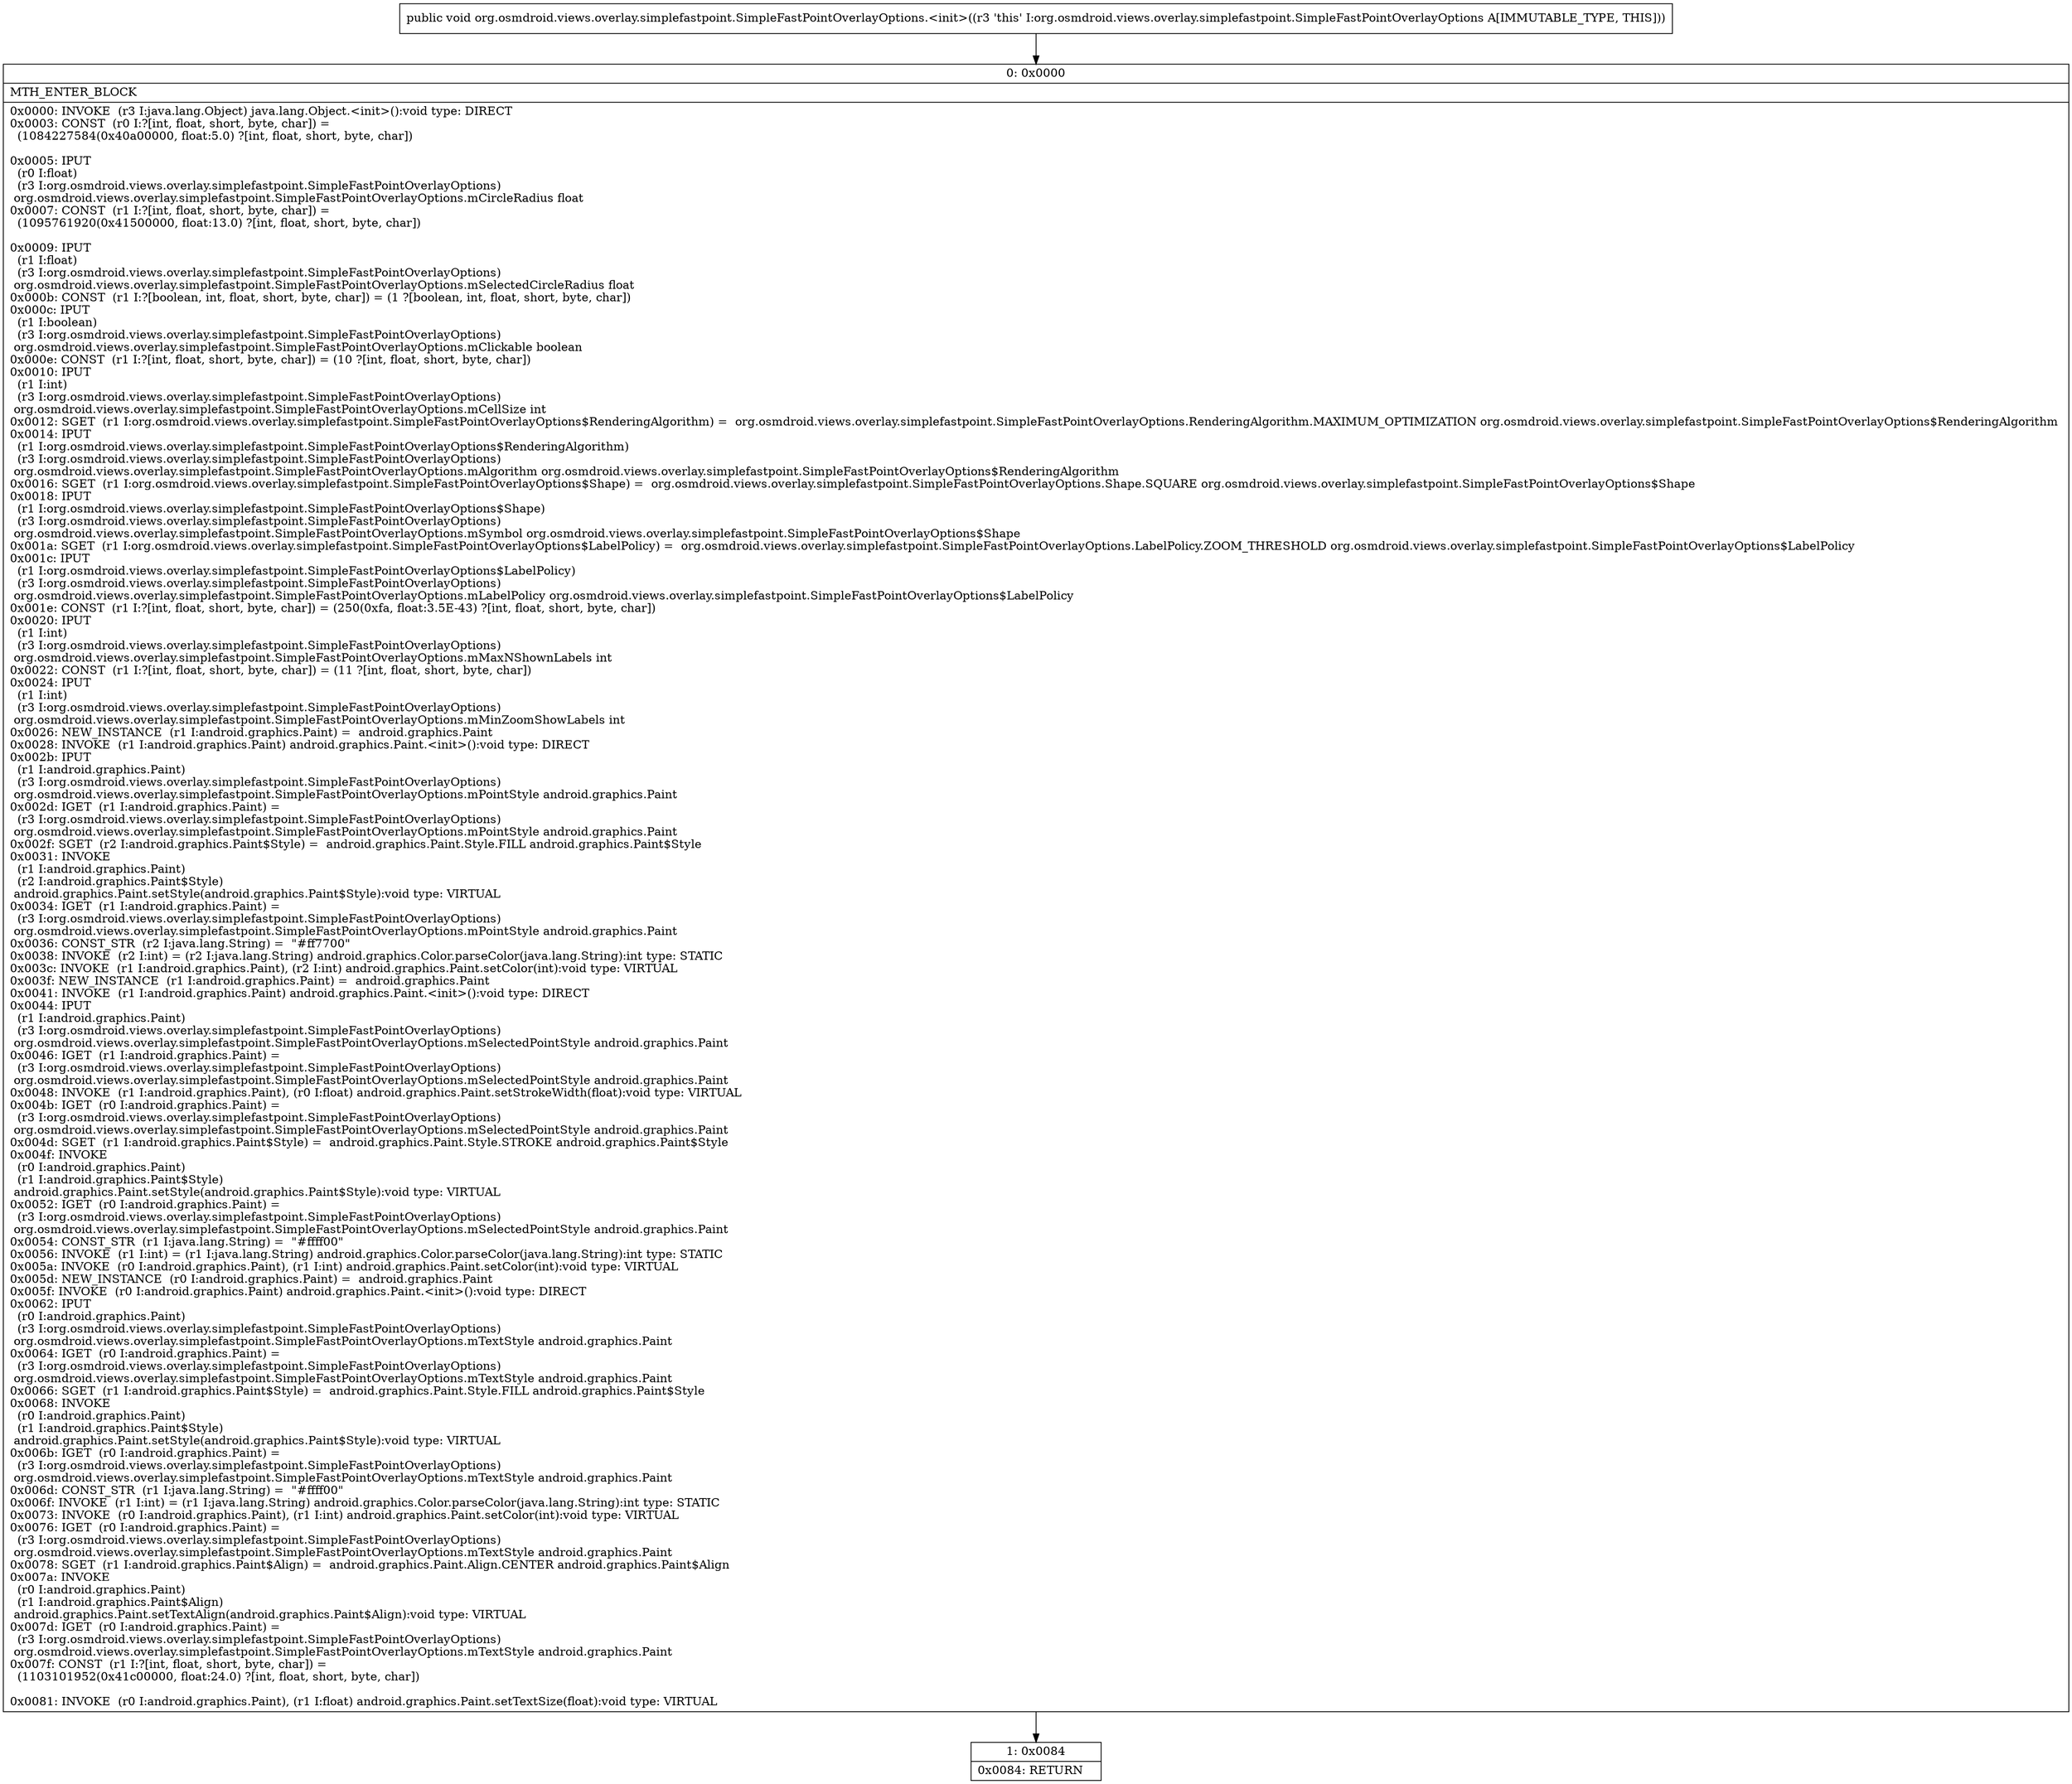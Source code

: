 digraph "CFG fororg.osmdroid.views.overlay.simplefastpoint.SimpleFastPointOverlayOptions.\<init\>()V" {
Node_0 [shape=record,label="{0\:\ 0x0000|MTH_ENTER_BLOCK\l|0x0000: INVOKE  (r3 I:java.lang.Object) java.lang.Object.\<init\>():void type: DIRECT \l0x0003: CONST  (r0 I:?[int, float, short, byte, char]) = \l  (1084227584(0x40a00000, float:5.0) ?[int, float, short, byte, char])\l \l0x0005: IPUT  \l  (r0 I:float)\l  (r3 I:org.osmdroid.views.overlay.simplefastpoint.SimpleFastPointOverlayOptions)\l org.osmdroid.views.overlay.simplefastpoint.SimpleFastPointOverlayOptions.mCircleRadius float \l0x0007: CONST  (r1 I:?[int, float, short, byte, char]) = \l  (1095761920(0x41500000, float:13.0) ?[int, float, short, byte, char])\l \l0x0009: IPUT  \l  (r1 I:float)\l  (r3 I:org.osmdroid.views.overlay.simplefastpoint.SimpleFastPointOverlayOptions)\l org.osmdroid.views.overlay.simplefastpoint.SimpleFastPointOverlayOptions.mSelectedCircleRadius float \l0x000b: CONST  (r1 I:?[boolean, int, float, short, byte, char]) = (1 ?[boolean, int, float, short, byte, char]) \l0x000c: IPUT  \l  (r1 I:boolean)\l  (r3 I:org.osmdroid.views.overlay.simplefastpoint.SimpleFastPointOverlayOptions)\l org.osmdroid.views.overlay.simplefastpoint.SimpleFastPointOverlayOptions.mClickable boolean \l0x000e: CONST  (r1 I:?[int, float, short, byte, char]) = (10 ?[int, float, short, byte, char]) \l0x0010: IPUT  \l  (r1 I:int)\l  (r3 I:org.osmdroid.views.overlay.simplefastpoint.SimpleFastPointOverlayOptions)\l org.osmdroid.views.overlay.simplefastpoint.SimpleFastPointOverlayOptions.mCellSize int \l0x0012: SGET  (r1 I:org.osmdroid.views.overlay.simplefastpoint.SimpleFastPointOverlayOptions$RenderingAlgorithm) =  org.osmdroid.views.overlay.simplefastpoint.SimpleFastPointOverlayOptions.RenderingAlgorithm.MAXIMUM_OPTIMIZATION org.osmdroid.views.overlay.simplefastpoint.SimpleFastPointOverlayOptions$RenderingAlgorithm \l0x0014: IPUT  \l  (r1 I:org.osmdroid.views.overlay.simplefastpoint.SimpleFastPointOverlayOptions$RenderingAlgorithm)\l  (r3 I:org.osmdroid.views.overlay.simplefastpoint.SimpleFastPointOverlayOptions)\l org.osmdroid.views.overlay.simplefastpoint.SimpleFastPointOverlayOptions.mAlgorithm org.osmdroid.views.overlay.simplefastpoint.SimpleFastPointOverlayOptions$RenderingAlgorithm \l0x0016: SGET  (r1 I:org.osmdroid.views.overlay.simplefastpoint.SimpleFastPointOverlayOptions$Shape) =  org.osmdroid.views.overlay.simplefastpoint.SimpleFastPointOverlayOptions.Shape.SQUARE org.osmdroid.views.overlay.simplefastpoint.SimpleFastPointOverlayOptions$Shape \l0x0018: IPUT  \l  (r1 I:org.osmdroid.views.overlay.simplefastpoint.SimpleFastPointOverlayOptions$Shape)\l  (r3 I:org.osmdroid.views.overlay.simplefastpoint.SimpleFastPointOverlayOptions)\l org.osmdroid.views.overlay.simplefastpoint.SimpleFastPointOverlayOptions.mSymbol org.osmdroid.views.overlay.simplefastpoint.SimpleFastPointOverlayOptions$Shape \l0x001a: SGET  (r1 I:org.osmdroid.views.overlay.simplefastpoint.SimpleFastPointOverlayOptions$LabelPolicy) =  org.osmdroid.views.overlay.simplefastpoint.SimpleFastPointOverlayOptions.LabelPolicy.ZOOM_THRESHOLD org.osmdroid.views.overlay.simplefastpoint.SimpleFastPointOverlayOptions$LabelPolicy \l0x001c: IPUT  \l  (r1 I:org.osmdroid.views.overlay.simplefastpoint.SimpleFastPointOverlayOptions$LabelPolicy)\l  (r3 I:org.osmdroid.views.overlay.simplefastpoint.SimpleFastPointOverlayOptions)\l org.osmdroid.views.overlay.simplefastpoint.SimpleFastPointOverlayOptions.mLabelPolicy org.osmdroid.views.overlay.simplefastpoint.SimpleFastPointOverlayOptions$LabelPolicy \l0x001e: CONST  (r1 I:?[int, float, short, byte, char]) = (250(0xfa, float:3.5E\-43) ?[int, float, short, byte, char]) \l0x0020: IPUT  \l  (r1 I:int)\l  (r3 I:org.osmdroid.views.overlay.simplefastpoint.SimpleFastPointOverlayOptions)\l org.osmdroid.views.overlay.simplefastpoint.SimpleFastPointOverlayOptions.mMaxNShownLabels int \l0x0022: CONST  (r1 I:?[int, float, short, byte, char]) = (11 ?[int, float, short, byte, char]) \l0x0024: IPUT  \l  (r1 I:int)\l  (r3 I:org.osmdroid.views.overlay.simplefastpoint.SimpleFastPointOverlayOptions)\l org.osmdroid.views.overlay.simplefastpoint.SimpleFastPointOverlayOptions.mMinZoomShowLabels int \l0x0026: NEW_INSTANCE  (r1 I:android.graphics.Paint) =  android.graphics.Paint \l0x0028: INVOKE  (r1 I:android.graphics.Paint) android.graphics.Paint.\<init\>():void type: DIRECT \l0x002b: IPUT  \l  (r1 I:android.graphics.Paint)\l  (r3 I:org.osmdroid.views.overlay.simplefastpoint.SimpleFastPointOverlayOptions)\l org.osmdroid.views.overlay.simplefastpoint.SimpleFastPointOverlayOptions.mPointStyle android.graphics.Paint \l0x002d: IGET  (r1 I:android.graphics.Paint) = \l  (r3 I:org.osmdroid.views.overlay.simplefastpoint.SimpleFastPointOverlayOptions)\l org.osmdroid.views.overlay.simplefastpoint.SimpleFastPointOverlayOptions.mPointStyle android.graphics.Paint \l0x002f: SGET  (r2 I:android.graphics.Paint$Style) =  android.graphics.Paint.Style.FILL android.graphics.Paint$Style \l0x0031: INVOKE  \l  (r1 I:android.graphics.Paint)\l  (r2 I:android.graphics.Paint$Style)\l android.graphics.Paint.setStyle(android.graphics.Paint$Style):void type: VIRTUAL \l0x0034: IGET  (r1 I:android.graphics.Paint) = \l  (r3 I:org.osmdroid.views.overlay.simplefastpoint.SimpleFastPointOverlayOptions)\l org.osmdroid.views.overlay.simplefastpoint.SimpleFastPointOverlayOptions.mPointStyle android.graphics.Paint \l0x0036: CONST_STR  (r2 I:java.lang.String) =  \"#ff7700\" \l0x0038: INVOKE  (r2 I:int) = (r2 I:java.lang.String) android.graphics.Color.parseColor(java.lang.String):int type: STATIC \l0x003c: INVOKE  (r1 I:android.graphics.Paint), (r2 I:int) android.graphics.Paint.setColor(int):void type: VIRTUAL \l0x003f: NEW_INSTANCE  (r1 I:android.graphics.Paint) =  android.graphics.Paint \l0x0041: INVOKE  (r1 I:android.graphics.Paint) android.graphics.Paint.\<init\>():void type: DIRECT \l0x0044: IPUT  \l  (r1 I:android.graphics.Paint)\l  (r3 I:org.osmdroid.views.overlay.simplefastpoint.SimpleFastPointOverlayOptions)\l org.osmdroid.views.overlay.simplefastpoint.SimpleFastPointOverlayOptions.mSelectedPointStyle android.graphics.Paint \l0x0046: IGET  (r1 I:android.graphics.Paint) = \l  (r3 I:org.osmdroid.views.overlay.simplefastpoint.SimpleFastPointOverlayOptions)\l org.osmdroid.views.overlay.simplefastpoint.SimpleFastPointOverlayOptions.mSelectedPointStyle android.graphics.Paint \l0x0048: INVOKE  (r1 I:android.graphics.Paint), (r0 I:float) android.graphics.Paint.setStrokeWidth(float):void type: VIRTUAL \l0x004b: IGET  (r0 I:android.graphics.Paint) = \l  (r3 I:org.osmdroid.views.overlay.simplefastpoint.SimpleFastPointOverlayOptions)\l org.osmdroid.views.overlay.simplefastpoint.SimpleFastPointOverlayOptions.mSelectedPointStyle android.graphics.Paint \l0x004d: SGET  (r1 I:android.graphics.Paint$Style) =  android.graphics.Paint.Style.STROKE android.graphics.Paint$Style \l0x004f: INVOKE  \l  (r0 I:android.graphics.Paint)\l  (r1 I:android.graphics.Paint$Style)\l android.graphics.Paint.setStyle(android.graphics.Paint$Style):void type: VIRTUAL \l0x0052: IGET  (r0 I:android.graphics.Paint) = \l  (r3 I:org.osmdroid.views.overlay.simplefastpoint.SimpleFastPointOverlayOptions)\l org.osmdroid.views.overlay.simplefastpoint.SimpleFastPointOverlayOptions.mSelectedPointStyle android.graphics.Paint \l0x0054: CONST_STR  (r1 I:java.lang.String) =  \"#ffff00\" \l0x0056: INVOKE  (r1 I:int) = (r1 I:java.lang.String) android.graphics.Color.parseColor(java.lang.String):int type: STATIC \l0x005a: INVOKE  (r0 I:android.graphics.Paint), (r1 I:int) android.graphics.Paint.setColor(int):void type: VIRTUAL \l0x005d: NEW_INSTANCE  (r0 I:android.graphics.Paint) =  android.graphics.Paint \l0x005f: INVOKE  (r0 I:android.graphics.Paint) android.graphics.Paint.\<init\>():void type: DIRECT \l0x0062: IPUT  \l  (r0 I:android.graphics.Paint)\l  (r3 I:org.osmdroid.views.overlay.simplefastpoint.SimpleFastPointOverlayOptions)\l org.osmdroid.views.overlay.simplefastpoint.SimpleFastPointOverlayOptions.mTextStyle android.graphics.Paint \l0x0064: IGET  (r0 I:android.graphics.Paint) = \l  (r3 I:org.osmdroid.views.overlay.simplefastpoint.SimpleFastPointOverlayOptions)\l org.osmdroid.views.overlay.simplefastpoint.SimpleFastPointOverlayOptions.mTextStyle android.graphics.Paint \l0x0066: SGET  (r1 I:android.graphics.Paint$Style) =  android.graphics.Paint.Style.FILL android.graphics.Paint$Style \l0x0068: INVOKE  \l  (r0 I:android.graphics.Paint)\l  (r1 I:android.graphics.Paint$Style)\l android.graphics.Paint.setStyle(android.graphics.Paint$Style):void type: VIRTUAL \l0x006b: IGET  (r0 I:android.graphics.Paint) = \l  (r3 I:org.osmdroid.views.overlay.simplefastpoint.SimpleFastPointOverlayOptions)\l org.osmdroid.views.overlay.simplefastpoint.SimpleFastPointOverlayOptions.mTextStyle android.graphics.Paint \l0x006d: CONST_STR  (r1 I:java.lang.String) =  \"#ffff00\" \l0x006f: INVOKE  (r1 I:int) = (r1 I:java.lang.String) android.graphics.Color.parseColor(java.lang.String):int type: STATIC \l0x0073: INVOKE  (r0 I:android.graphics.Paint), (r1 I:int) android.graphics.Paint.setColor(int):void type: VIRTUAL \l0x0076: IGET  (r0 I:android.graphics.Paint) = \l  (r3 I:org.osmdroid.views.overlay.simplefastpoint.SimpleFastPointOverlayOptions)\l org.osmdroid.views.overlay.simplefastpoint.SimpleFastPointOverlayOptions.mTextStyle android.graphics.Paint \l0x0078: SGET  (r1 I:android.graphics.Paint$Align) =  android.graphics.Paint.Align.CENTER android.graphics.Paint$Align \l0x007a: INVOKE  \l  (r0 I:android.graphics.Paint)\l  (r1 I:android.graphics.Paint$Align)\l android.graphics.Paint.setTextAlign(android.graphics.Paint$Align):void type: VIRTUAL \l0x007d: IGET  (r0 I:android.graphics.Paint) = \l  (r3 I:org.osmdroid.views.overlay.simplefastpoint.SimpleFastPointOverlayOptions)\l org.osmdroid.views.overlay.simplefastpoint.SimpleFastPointOverlayOptions.mTextStyle android.graphics.Paint \l0x007f: CONST  (r1 I:?[int, float, short, byte, char]) = \l  (1103101952(0x41c00000, float:24.0) ?[int, float, short, byte, char])\l \l0x0081: INVOKE  (r0 I:android.graphics.Paint), (r1 I:float) android.graphics.Paint.setTextSize(float):void type: VIRTUAL \l}"];
Node_1 [shape=record,label="{1\:\ 0x0084|0x0084: RETURN   \l}"];
MethodNode[shape=record,label="{public void org.osmdroid.views.overlay.simplefastpoint.SimpleFastPointOverlayOptions.\<init\>((r3 'this' I:org.osmdroid.views.overlay.simplefastpoint.SimpleFastPointOverlayOptions A[IMMUTABLE_TYPE, THIS])) }"];
MethodNode -> Node_0;
Node_0 -> Node_1;
}

